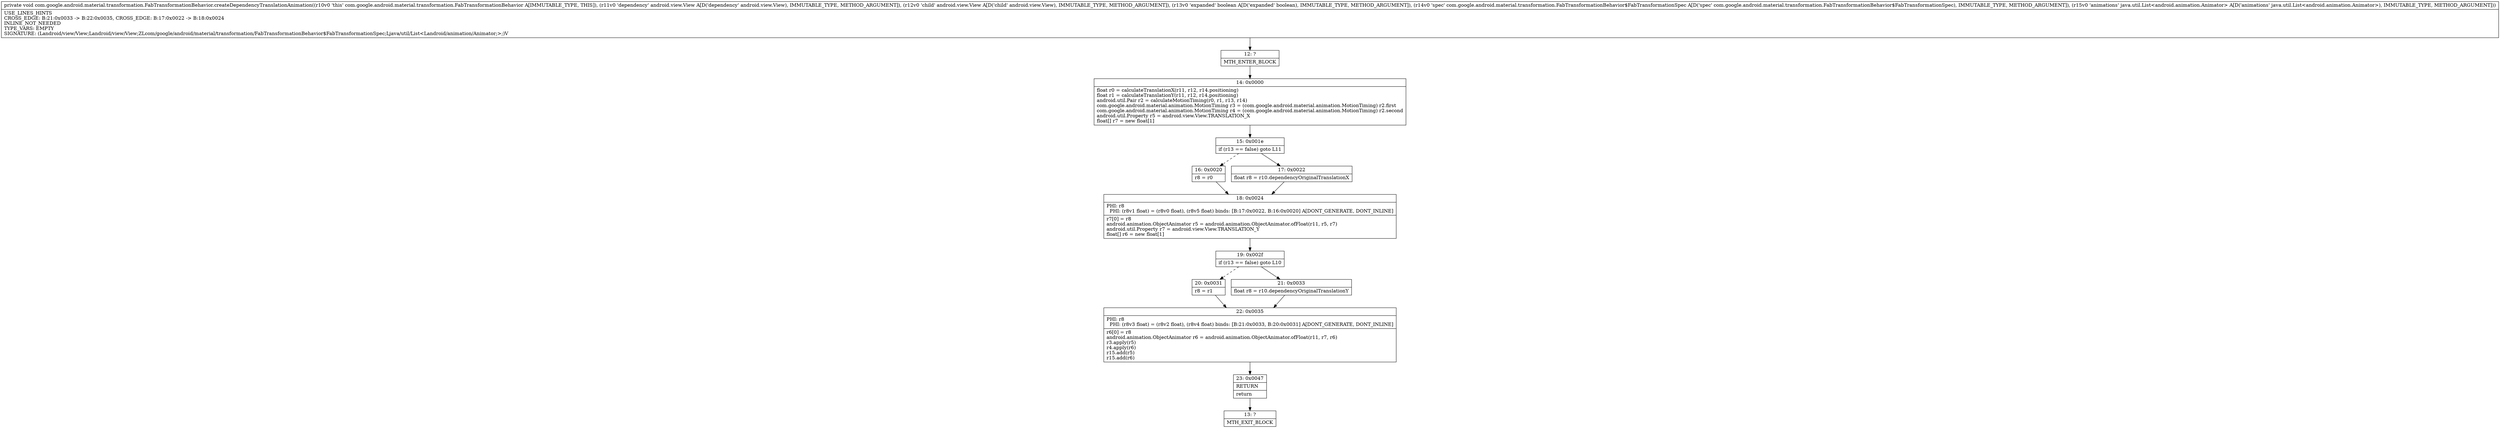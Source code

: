 digraph "CFG forcom.google.android.material.transformation.FabTransformationBehavior.createDependencyTranslationAnimation(Landroid\/view\/View;Landroid\/view\/View;ZLcom\/google\/android\/material\/transformation\/FabTransformationBehavior$FabTransformationSpec;Ljava\/util\/List;)V" {
Node_12 [shape=record,label="{12\:\ ?|MTH_ENTER_BLOCK\l}"];
Node_14 [shape=record,label="{14\:\ 0x0000|float r0 = calculateTranslationX(r11, r12, r14.positioning)\lfloat r1 = calculateTranslationY(r11, r12, r14.positioning)\landroid.util.Pair r2 = calculateMotionTiming(r0, r1, r13, r14)\lcom.google.android.material.animation.MotionTiming r3 = (com.google.android.material.animation.MotionTiming) r2.first\lcom.google.android.material.animation.MotionTiming r4 = (com.google.android.material.animation.MotionTiming) r2.second\landroid.util.Property r5 = android.view.View.TRANSLATION_X\lfloat[] r7 = new float[1]\l}"];
Node_15 [shape=record,label="{15\:\ 0x001e|if (r13 == false) goto L11\l}"];
Node_16 [shape=record,label="{16\:\ 0x0020|r8 = r0\l}"];
Node_18 [shape=record,label="{18\:\ 0x0024|PHI: r8 \l  PHI: (r8v1 float) = (r8v0 float), (r8v5 float) binds: [B:17:0x0022, B:16:0x0020] A[DONT_GENERATE, DONT_INLINE]\l|r7[0] = r8\landroid.animation.ObjectAnimator r5 = android.animation.ObjectAnimator.ofFloat(r11, r5, r7)\landroid.util.Property r7 = android.view.View.TRANSLATION_Y\lfloat[] r6 = new float[1]\l}"];
Node_19 [shape=record,label="{19\:\ 0x002f|if (r13 == false) goto L10\l}"];
Node_20 [shape=record,label="{20\:\ 0x0031|r8 = r1\l}"];
Node_22 [shape=record,label="{22\:\ 0x0035|PHI: r8 \l  PHI: (r8v3 float) = (r8v2 float), (r8v4 float) binds: [B:21:0x0033, B:20:0x0031] A[DONT_GENERATE, DONT_INLINE]\l|r6[0] = r8\landroid.animation.ObjectAnimator r6 = android.animation.ObjectAnimator.ofFloat(r11, r7, r6)\lr3.apply(r5)\lr4.apply(r6)\lr15.add(r5)\lr15.add(r6)\l}"];
Node_23 [shape=record,label="{23\:\ 0x0047|RETURN\l|return\l}"];
Node_13 [shape=record,label="{13\:\ ?|MTH_EXIT_BLOCK\l}"];
Node_21 [shape=record,label="{21\:\ 0x0033|float r8 = r10.dependencyOriginalTranslationY\l}"];
Node_17 [shape=record,label="{17\:\ 0x0022|float r8 = r10.dependencyOriginalTranslationX\l}"];
MethodNode[shape=record,label="{private void com.google.android.material.transformation.FabTransformationBehavior.createDependencyTranslationAnimation((r10v0 'this' com.google.android.material.transformation.FabTransformationBehavior A[IMMUTABLE_TYPE, THIS]), (r11v0 'dependency' android.view.View A[D('dependency' android.view.View), IMMUTABLE_TYPE, METHOD_ARGUMENT]), (r12v0 'child' android.view.View A[D('child' android.view.View), IMMUTABLE_TYPE, METHOD_ARGUMENT]), (r13v0 'expanded' boolean A[D('expanded' boolean), IMMUTABLE_TYPE, METHOD_ARGUMENT]), (r14v0 'spec' com.google.android.material.transformation.FabTransformationBehavior$FabTransformationSpec A[D('spec' com.google.android.material.transformation.FabTransformationBehavior$FabTransformationSpec), IMMUTABLE_TYPE, METHOD_ARGUMENT]), (r15v0 'animations' java.util.List\<android.animation.Animator\> A[D('animations' java.util.List\<android.animation.Animator\>), IMMUTABLE_TYPE, METHOD_ARGUMENT]))  | USE_LINES_HINTS\lCROSS_EDGE: B:21:0x0033 \-\> B:22:0x0035, CROSS_EDGE: B:17:0x0022 \-\> B:18:0x0024\lINLINE_NOT_NEEDED\lTYPE_VARS: EMPTY\lSIGNATURE: (Landroid\/view\/View;Landroid\/view\/View;ZLcom\/google\/android\/material\/transformation\/FabTransformationBehavior$FabTransformationSpec;Ljava\/util\/List\<Landroid\/animation\/Animator;\>;)V\l}"];
MethodNode -> Node_12;Node_12 -> Node_14;
Node_14 -> Node_15;
Node_15 -> Node_16[style=dashed];
Node_15 -> Node_17;
Node_16 -> Node_18;
Node_18 -> Node_19;
Node_19 -> Node_20[style=dashed];
Node_19 -> Node_21;
Node_20 -> Node_22;
Node_22 -> Node_23;
Node_23 -> Node_13;
Node_21 -> Node_22;
Node_17 -> Node_18;
}

